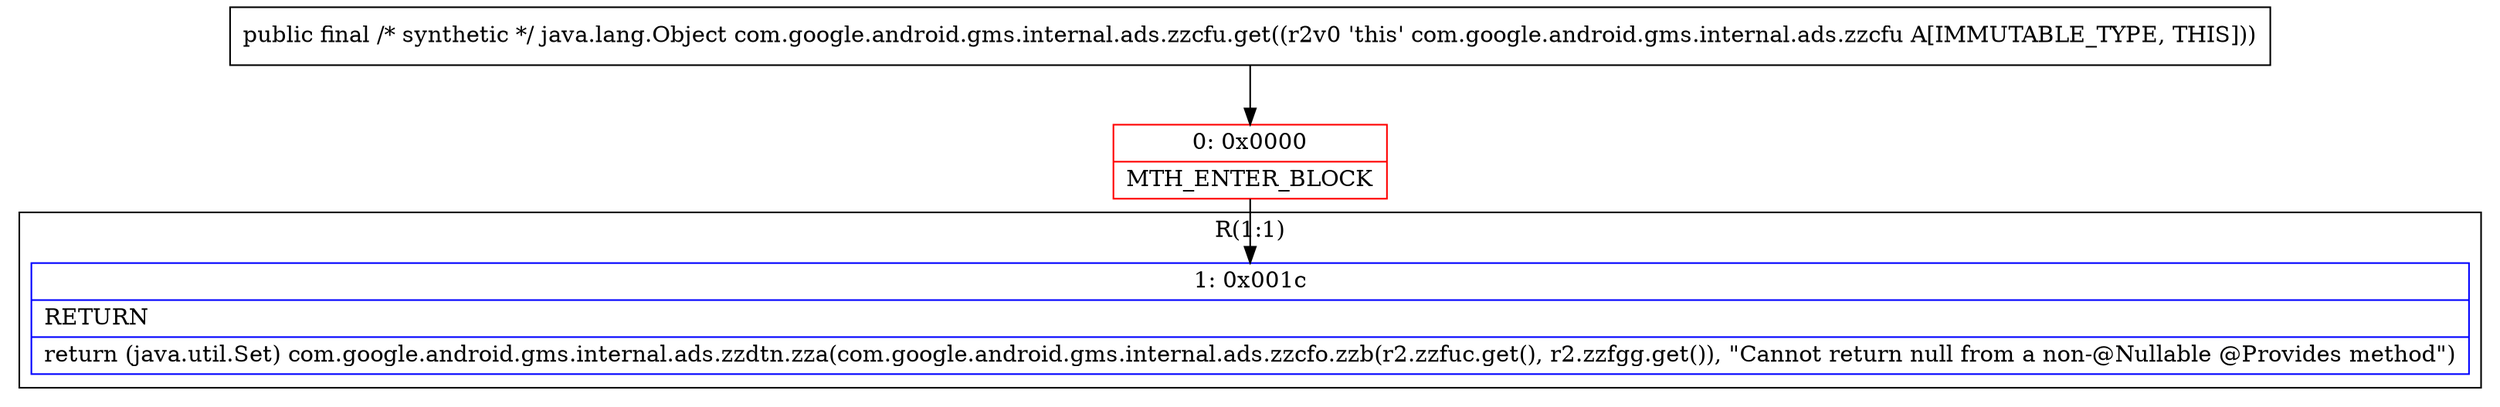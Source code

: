 digraph "CFG forcom.google.android.gms.internal.ads.zzcfu.get()Ljava\/lang\/Object;" {
subgraph cluster_Region_1725672033 {
label = "R(1:1)";
node [shape=record,color=blue];
Node_1 [shape=record,label="{1\:\ 0x001c|RETURN\l|return (java.util.Set) com.google.android.gms.internal.ads.zzdtn.zza(com.google.android.gms.internal.ads.zzcfo.zzb(r2.zzfuc.get(), r2.zzfgg.get()), \"Cannot return null from a non\-@Nullable @Provides method\")\l}"];
}
Node_0 [shape=record,color=red,label="{0\:\ 0x0000|MTH_ENTER_BLOCK\l}"];
MethodNode[shape=record,label="{public final \/* synthetic *\/ java.lang.Object com.google.android.gms.internal.ads.zzcfu.get((r2v0 'this' com.google.android.gms.internal.ads.zzcfu A[IMMUTABLE_TYPE, THIS])) }"];
MethodNode -> Node_0;
Node_0 -> Node_1;
}

